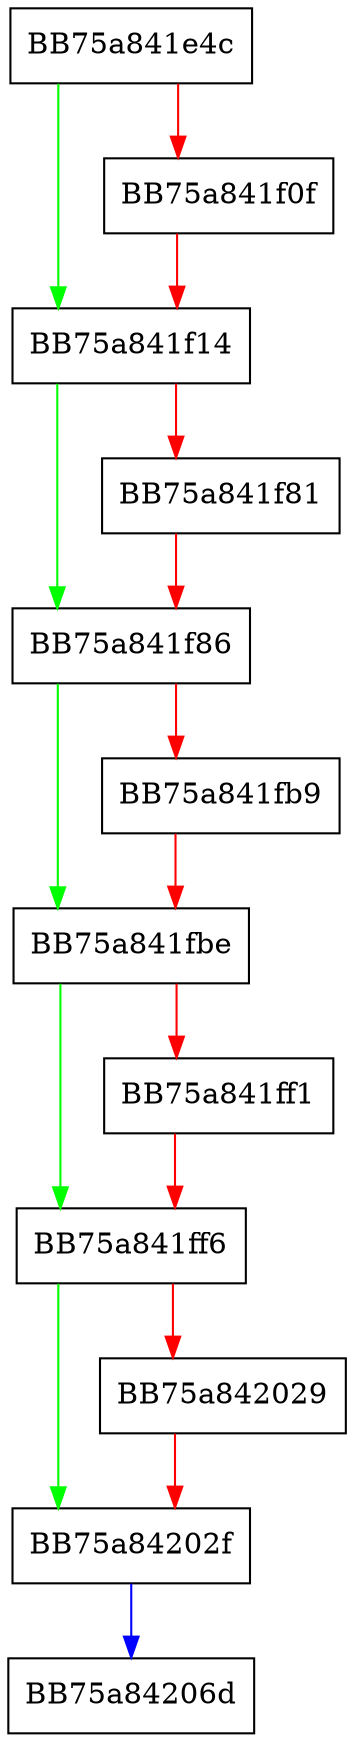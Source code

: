 digraph AddRelationship {
  node [shape="box"];
  graph [splines=ortho];
  BB75a841e4c -> BB75a841f14 [color="green"];
  BB75a841e4c -> BB75a841f0f [color="red"];
  BB75a841f0f -> BB75a841f14 [color="red"];
  BB75a841f14 -> BB75a841f86 [color="green"];
  BB75a841f14 -> BB75a841f81 [color="red"];
  BB75a841f81 -> BB75a841f86 [color="red"];
  BB75a841f86 -> BB75a841fbe [color="green"];
  BB75a841f86 -> BB75a841fb9 [color="red"];
  BB75a841fb9 -> BB75a841fbe [color="red"];
  BB75a841fbe -> BB75a841ff6 [color="green"];
  BB75a841fbe -> BB75a841ff1 [color="red"];
  BB75a841ff1 -> BB75a841ff6 [color="red"];
  BB75a841ff6 -> BB75a84202f [color="green"];
  BB75a841ff6 -> BB75a842029 [color="red"];
  BB75a842029 -> BB75a84202f [color="red"];
  BB75a84202f -> BB75a84206d [color="blue"];
}